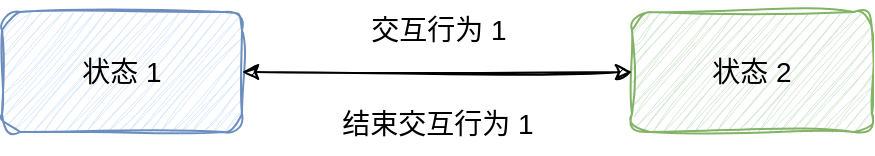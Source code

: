<mxfile version="20.8.13" type="device"><diagram name="第 1 页" id="Va4TRnjaBmXtPh0FGif5"><mxGraphModel dx="1221" dy="837" grid="0" gridSize="10" guides="1" tooltips="1" connect="1" arrows="1" fold="1" page="1" pageScale="1" pageWidth="1169" pageHeight="827" math="0" shadow="0"><root><mxCell id="0"/><mxCell id="1" parent="0"/><mxCell id="RN2_o2bQMCgD0hBUchYX-1" value="状态 1" style="rounded=1;whiteSpace=wrap;html=1;fillColor=#dae8fc;strokeColor=#6c8ebf;sketch=1;curveFitting=1;jiggle=2;fontSize=14;" vertex="1" parent="1"><mxGeometry x="279" y="221" width="120" height="60" as="geometry"/></mxCell><mxCell id="RN2_o2bQMCgD0hBUchYX-2" value="状态 2" style="rounded=1;whiteSpace=wrap;html=1;fillColor=#d5e8d4;strokeColor=#82b366;sketch=1;curveFitting=1;jiggle=2;fontSize=14;" vertex="1" parent="1"><mxGeometry x="594" y="221" width="120" height="60" as="geometry"/></mxCell><mxCell id="RN2_o2bQMCgD0hBUchYX-3" value="" style="endArrow=classic;startArrow=classic;html=1;rounded=0;exitX=1;exitY=0.5;exitDx=0;exitDy=0;entryX=0;entryY=0.5;entryDx=0;entryDy=0;sketch=1;curveFitting=1;jiggle=2;fontSize=14;" edge="1" parent="1" source="RN2_o2bQMCgD0hBUchYX-1" target="RN2_o2bQMCgD0hBUchYX-2"><mxGeometry width="50" height="50" relative="1" as="geometry"><mxPoint x="559" y="387" as="sourcePoint"/><mxPoint x="609" y="337" as="targetPoint"/></mxGeometry></mxCell><mxCell id="RN2_o2bQMCgD0hBUchYX-4" value="交互行为 1" style="text;html=1;strokeColor=none;fillColor=none;align=center;verticalAlign=middle;whiteSpace=wrap;rounded=0;sketch=1;curveFitting=1;jiggle=2;fontSize=14;" vertex="1" parent="1"><mxGeometry x="458.5" y="215" width="77" height="30" as="geometry"/></mxCell><mxCell id="RN2_o2bQMCgD0hBUchYX-5" value="结束交互行为 1" style="text;html=1;strokeColor=none;fillColor=none;align=center;verticalAlign=middle;whiteSpace=wrap;rounded=0;sketch=1;curveFitting=1;jiggle=2;fontSize=14;" vertex="1" parent="1"><mxGeometry x="448" y="262" width="98" height="30" as="geometry"/></mxCell></root></mxGraphModel></diagram></mxfile>